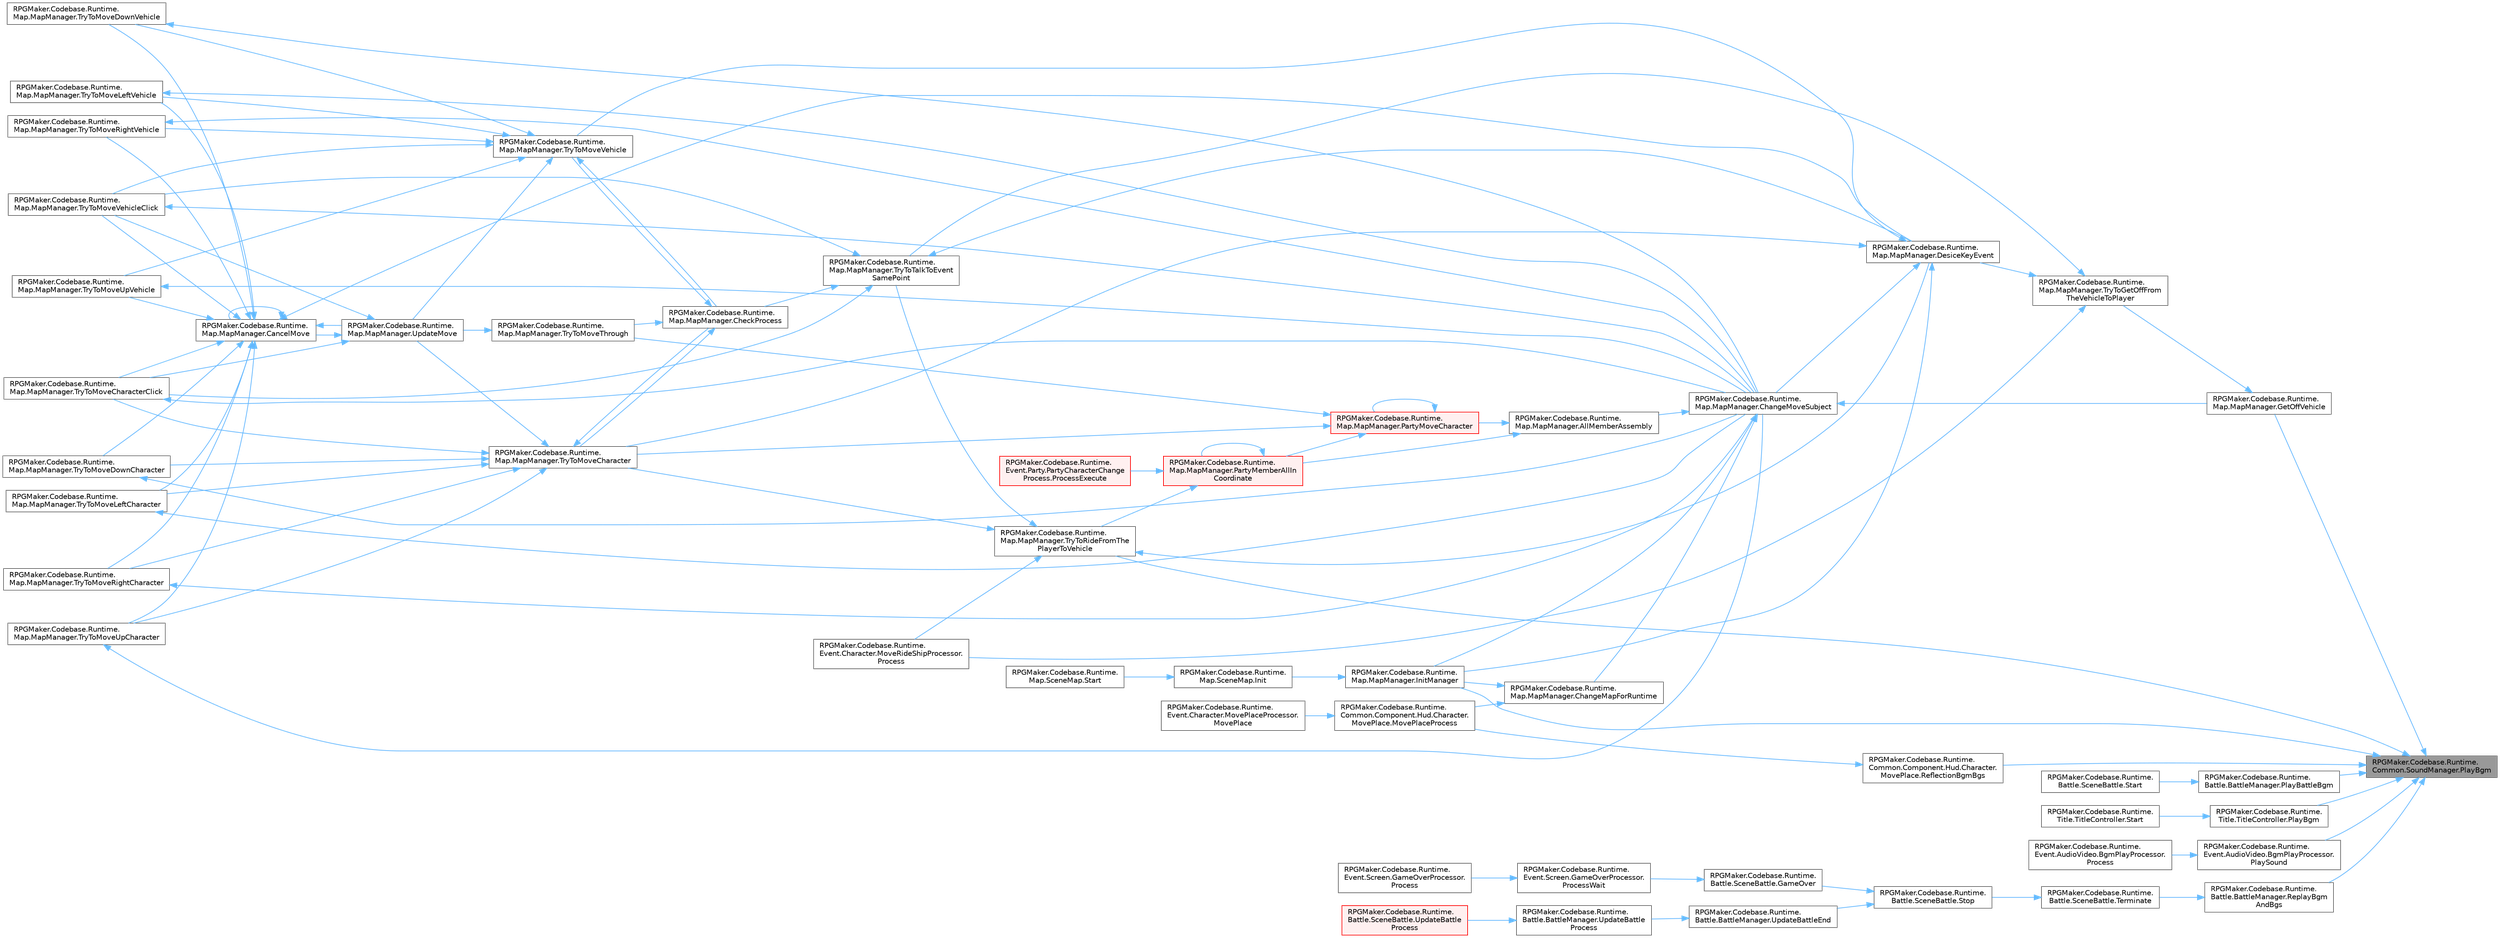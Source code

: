 digraph "RPGMaker.Codebase.Runtime.Common.SoundManager.PlayBgm"
{
 // LATEX_PDF_SIZE
  bgcolor="transparent";
  edge [fontname=Helvetica,fontsize=10,labelfontname=Helvetica,labelfontsize=10];
  node [fontname=Helvetica,fontsize=10,shape=box,height=0.2,width=0.4];
  rankdir="RL";
  Node1 [id="Node000001",label="RPGMaker.Codebase.Runtime.\lCommon.SoundManager.PlayBgm",height=0.2,width=0.4,color="gray40", fillcolor="grey60", style="filled", fontcolor="black",tooltip=" "];
  Node1 -> Node2 [id="edge1_Node000001_Node000002",dir="back",color="steelblue1",style="solid",tooltip=" "];
  Node2 [id="Node000002",label="RPGMaker.Codebase.Runtime.\lMap.MapManager.GetOffVehicle",height=0.2,width=0.4,color="grey40", fillcolor="white", style="filled",URL="$d5/d0f/class_r_p_g_maker_1_1_codebase_1_1_runtime_1_1_map_1_1_map_manager.html#ac3e43dc471cabb3ae7994aa34310b0e5",tooltip=" "];
  Node2 -> Node3 [id="edge2_Node000002_Node000003",dir="back",color="steelblue1",style="solid",tooltip=" "];
  Node3 [id="Node000003",label="RPGMaker.Codebase.Runtime.\lMap.MapManager.TryToGetOffFrom\lTheVehicleToPlayer",height=0.2,width=0.4,color="grey40", fillcolor="white", style="filled",URL="$d5/d0f/class_r_p_g_maker_1_1_codebase_1_1_runtime_1_1_map_1_1_map_manager.html#a3232c5cf05cce0b13dd68035f5ba8604",tooltip=" "];
  Node3 -> Node4 [id="edge3_Node000003_Node000004",dir="back",color="steelblue1",style="solid",tooltip=" "];
  Node4 [id="Node000004",label="RPGMaker.Codebase.Runtime.\lMap.MapManager.DesiceKeyEvent",height=0.2,width=0.4,color="grey40", fillcolor="white", style="filled",URL="$d5/d0f/class_r_p_g_maker_1_1_codebase_1_1_runtime_1_1_map_1_1_map_manager.html#a2655da596d391627e8c2f71e6e490b62",tooltip=" "];
  Node4 -> Node5 [id="edge4_Node000004_Node000005",dir="back",color="steelblue1",style="solid",tooltip=" "];
  Node5 [id="Node000005",label="RPGMaker.Codebase.Runtime.\lMap.MapManager.ChangeMoveSubject",height=0.2,width=0.4,color="grey40", fillcolor="white", style="filled",URL="$d5/d0f/class_r_p_g_maker_1_1_codebase_1_1_runtime_1_1_map_1_1_map_manager.html#a5d00d2c525cee192d90fc53bbc0c8682",tooltip=" "];
  Node5 -> Node6 [id="edge5_Node000005_Node000006",dir="back",color="steelblue1",style="solid",tooltip=" "];
  Node6 [id="Node000006",label="RPGMaker.Codebase.Runtime.\lMap.MapManager.AllMemberAssembly",height=0.2,width=0.4,color="grey40", fillcolor="white", style="filled",URL="$d5/d0f/class_r_p_g_maker_1_1_codebase_1_1_runtime_1_1_map_1_1_map_manager.html#a8c6faf084ea80880467ab13a448e9bed",tooltip=" "];
  Node6 -> Node7 [id="edge6_Node000006_Node000007",dir="back",color="steelblue1",style="solid",tooltip=" "];
  Node7 [id="Node000007",label="RPGMaker.Codebase.Runtime.\lMap.MapManager.PartyMemberAllIn\lCoordinate",height=0.2,width=0.4,color="red", fillcolor="#FFF0F0", style="filled",URL="$d5/d0f/class_r_p_g_maker_1_1_codebase_1_1_runtime_1_1_map_1_1_map_manager.html#adc8a96ff2875947b6e7a4a6aa6c7f1a1",tooltip=" "];
  Node7 -> Node7 [id="edge7_Node000007_Node000007",dir="back",color="steelblue1",style="solid",tooltip=" "];
  Node7 -> Node8 [id="edge8_Node000007_Node000008",dir="back",color="steelblue1",style="solid",tooltip=" "];
  Node8 [id="Node000008",label="RPGMaker.Codebase.Runtime.\lEvent.Party.PartyCharacterChange\lProcess.ProcessExecute",height=0.2,width=0.4,color="red", fillcolor="#FFF0F0", style="filled",URL="$dc/dee/class_r_p_g_maker_1_1_codebase_1_1_runtime_1_1_event_1_1_party_1_1_party_character_change_process.html#a36241cd62b9cb79bf4330645b34576e5",tooltip=" "];
  Node7 -> Node19 [id="edge9_Node000007_Node000019",dir="back",color="steelblue1",style="solid",tooltip=" "];
  Node19 [id="Node000019",label="RPGMaker.Codebase.Runtime.\lMap.MapManager.TryToRideFromThe\lPlayerToVehicle",height=0.2,width=0.4,color="grey40", fillcolor="white", style="filled",URL="$d5/d0f/class_r_p_g_maker_1_1_codebase_1_1_runtime_1_1_map_1_1_map_manager.html#af833ea891460fe653ce5b7900b86e151",tooltip=" "];
  Node19 -> Node4 [id="edge10_Node000019_Node000004",dir="back",color="steelblue1",style="solid",tooltip=" "];
  Node19 -> Node20 [id="edge11_Node000019_Node000020",dir="back",color="steelblue1",style="solid",tooltip=" "];
  Node20 [id="Node000020",label="RPGMaker.Codebase.Runtime.\lEvent.Character.MoveRideShipProcessor.\lProcess",height=0.2,width=0.4,color="grey40", fillcolor="white", style="filled",URL="$db/dea/class_r_p_g_maker_1_1_codebase_1_1_runtime_1_1_event_1_1_character_1_1_move_ride_ship_processor.html#ae9d6fa0140ad420b3607b15b970830f6",tooltip="イベント実行処理"];
  Node19 -> Node21 [id="edge12_Node000019_Node000021",dir="back",color="steelblue1",style="solid",tooltip=" "];
  Node21 [id="Node000021",label="RPGMaker.Codebase.Runtime.\lMap.MapManager.TryToMoveCharacter",height=0.2,width=0.4,color="grey40", fillcolor="white", style="filled",URL="$d5/d0f/class_r_p_g_maker_1_1_codebase_1_1_runtime_1_1_map_1_1_map_manager.html#a1c50ac1ba190459e6f190cdbfe263778",tooltip=" "];
  Node21 -> Node22 [id="edge13_Node000021_Node000022",dir="back",color="steelblue1",style="solid",tooltip=" "];
  Node22 [id="Node000022",label="RPGMaker.Codebase.Runtime.\lMap.MapManager.CheckProcess",height=0.2,width=0.4,color="grey40", fillcolor="white", style="filled",URL="$d5/d0f/class_r_p_g_maker_1_1_codebase_1_1_runtime_1_1_map_1_1_map_manager.html#af61111401b6e289e7cd71c37c80bff5d",tooltip=" "];
  Node22 -> Node21 [id="edge14_Node000022_Node000021",dir="back",color="steelblue1",style="solid",tooltip=" "];
  Node22 -> Node23 [id="edge15_Node000022_Node000023",dir="back",color="steelblue1",style="solid",tooltip=" "];
  Node23 [id="Node000023",label="RPGMaker.Codebase.Runtime.\lMap.MapManager.TryToMoveThrough",height=0.2,width=0.4,color="grey40", fillcolor="white", style="filled",URL="$d5/d0f/class_r_p_g_maker_1_1_codebase_1_1_runtime_1_1_map_1_1_map_manager.html#a568c166cd57f15308dc10ba60706bd26",tooltip=" "];
  Node23 -> Node24 [id="edge16_Node000023_Node000024",dir="back",color="steelblue1",style="solid",tooltip=" "];
  Node24 [id="Node000024",label="RPGMaker.Codebase.Runtime.\lMap.MapManager.UpdateMove",height=0.2,width=0.4,color="grey40", fillcolor="white", style="filled",URL="$d5/d0f/class_r_p_g_maker_1_1_codebase_1_1_runtime_1_1_map_1_1_map_manager.html#a8d383409968f24c28e9393d632d207c2",tooltip=" "];
  Node24 -> Node25 [id="edge17_Node000024_Node000025",dir="back",color="steelblue1",style="solid",tooltip=" "];
  Node25 [id="Node000025",label="RPGMaker.Codebase.Runtime.\lMap.MapManager.CancelMove",height=0.2,width=0.4,color="grey40", fillcolor="white", style="filled",URL="$d5/d0f/class_r_p_g_maker_1_1_codebase_1_1_runtime_1_1_map_1_1_map_manager.html#aec356ba03028b9e11ece2ceb38d7f3cf",tooltip=" "];
  Node25 -> Node25 [id="edge18_Node000025_Node000025",dir="back",color="steelblue1",style="solid",tooltip=" "];
  Node25 -> Node4 [id="edge19_Node000025_Node000004",dir="back",color="steelblue1",style="solid",tooltip=" "];
  Node25 -> Node26 [id="edge20_Node000025_Node000026",dir="back",color="steelblue1",style="solid",tooltip=" "];
  Node26 [id="Node000026",label="RPGMaker.Codebase.Runtime.\lMap.MapManager.TryToMoveCharacterClick",height=0.2,width=0.4,color="grey40", fillcolor="white", style="filled",URL="$d5/d0f/class_r_p_g_maker_1_1_codebase_1_1_runtime_1_1_map_1_1_map_manager.html#a3a7ad6e6d848e31770443541b2113049",tooltip=" "];
  Node26 -> Node5 [id="edge21_Node000026_Node000005",dir="back",color="steelblue1",style="solid",tooltip=" "];
  Node25 -> Node27 [id="edge22_Node000025_Node000027",dir="back",color="steelblue1",style="solid",tooltip=" "];
  Node27 [id="Node000027",label="RPGMaker.Codebase.Runtime.\lMap.MapManager.TryToMoveDownCharacter",height=0.2,width=0.4,color="grey40", fillcolor="white", style="filled",URL="$d5/d0f/class_r_p_g_maker_1_1_codebase_1_1_runtime_1_1_map_1_1_map_manager.html#ab602fb3908c965ecbdfa140fa64e3de4",tooltip=" "];
  Node27 -> Node5 [id="edge23_Node000027_Node000005",dir="back",color="steelblue1",style="solid",tooltip=" "];
  Node25 -> Node28 [id="edge24_Node000025_Node000028",dir="back",color="steelblue1",style="solid",tooltip=" "];
  Node28 [id="Node000028",label="RPGMaker.Codebase.Runtime.\lMap.MapManager.TryToMoveDownVehicle",height=0.2,width=0.4,color="grey40", fillcolor="white", style="filled",URL="$d5/d0f/class_r_p_g_maker_1_1_codebase_1_1_runtime_1_1_map_1_1_map_manager.html#a476c0a4fd7efbcd64fb342d4988ba6f7",tooltip=" "];
  Node28 -> Node5 [id="edge25_Node000028_Node000005",dir="back",color="steelblue1",style="solid",tooltip=" "];
  Node25 -> Node29 [id="edge26_Node000025_Node000029",dir="back",color="steelblue1",style="solid",tooltip=" "];
  Node29 [id="Node000029",label="RPGMaker.Codebase.Runtime.\lMap.MapManager.TryToMoveLeftCharacter",height=0.2,width=0.4,color="grey40", fillcolor="white", style="filled",URL="$d5/d0f/class_r_p_g_maker_1_1_codebase_1_1_runtime_1_1_map_1_1_map_manager.html#a1d7da40eb2e0a29eda0e228f434a77ec",tooltip=" "];
  Node29 -> Node5 [id="edge27_Node000029_Node000005",dir="back",color="steelblue1",style="solid",tooltip=" "];
  Node25 -> Node30 [id="edge28_Node000025_Node000030",dir="back",color="steelblue1",style="solid",tooltip=" "];
  Node30 [id="Node000030",label="RPGMaker.Codebase.Runtime.\lMap.MapManager.TryToMoveLeftVehicle",height=0.2,width=0.4,color="grey40", fillcolor="white", style="filled",URL="$d5/d0f/class_r_p_g_maker_1_1_codebase_1_1_runtime_1_1_map_1_1_map_manager.html#a8efa0bcf03ce7e5b2b1746ccc3ee13c0",tooltip=" "];
  Node30 -> Node5 [id="edge29_Node000030_Node000005",dir="back",color="steelblue1",style="solid",tooltip=" "];
  Node25 -> Node31 [id="edge30_Node000025_Node000031",dir="back",color="steelblue1",style="solid",tooltip=" "];
  Node31 [id="Node000031",label="RPGMaker.Codebase.Runtime.\lMap.MapManager.TryToMoveRightCharacter",height=0.2,width=0.4,color="grey40", fillcolor="white", style="filled",URL="$d5/d0f/class_r_p_g_maker_1_1_codebase_1_1_runtime_1_1_map_1_1_map_manager.html#a4de669f540fb731c58fe2aaf3218c235",tooltip=" "];
  Node31 -> Node5 [id="edge31_Node000031_Node000005",dir="back",color="steelblue1",style="solid",tooltip=" "];
  Node25 -> Node32 [id="edge32_Node000025_Node000032",dir="back",color="steelblue1",style="solid",tooltip=" "];
  Node32 [id="Node000032",label="RPGMaker.Codebase.Runtime.\lMap.MapManager.TryToMoveRightVehicle",height=0.2,width=0.4,color="grey40", fillcolor="white", style="filled",URL="$d5/d0f/class_r_p_g_maker_1_1_codebase_1_1_runtime_1_1_map_1_1_map_manager.html#a3ec5763f85b5b41539237530c5806901",tooltip=" "];
  Node32 -> Node5 [id="edge33_Node000032_Node000005",dir="back",color="steelblue1",style="solid",tooltip=" "];
  Node25 -> Node33 [id="edge34_Node000025_Node000033",dir="back",color="steelblue1",style="solid",tooltip=" "];
  Node33 [id="Node000033",label="RPGMaker.Codebase.Runtime.\lMap.MapManager.TryToMoveUpCharacter",height=0.2,width=0.4,color="grey40", fillcolor="white", style="filled",URL="$d5/d0f/class_r_p_g_maker_1_1_codebase_1_1_runtime_1_1_map_1_1_map_manager.html#ac3d79e5a98a34a7f08f34402600f7a57",tooltip=" "];
  Node33 -> Node5 [id="edge35_Node000033_Node000005",dir="back",color="steelblue1",style="solid",tooltip=" "];
  Node25 -> Node34 [id="edge36_Node000025_Node000034",dir="back",color="steelblue1",style="solid",tooltip=" "];
  Node34 [id="Node000034",label="RPGMaker.Codebase.Runtime.\lMap.MapManager.TryToMoveUpVehicle",height=0.2,width=0.4,color="grey40", fillcolor="white", style="filled",URL="$d5/d0f/class_r_p_g_maker_1_1_codebase_1_1_runtime_1_1_map_1_1_map_manager.html#ac56d14e743bf2942bb37db5c5954063e",tooltip=" "];
  Node34 -> Node5 [id="edge37_Node000034_Node000005",dir="back",color="steelblue1",style="solid",tooltip=" "];
  Node25 -> Node35 [id="edge38_Node000025_Node000035",dir="back",color="steelblue1",style="solid",tooltip=" "];
  Node35 [id="Node000035",label="RPGMaker.Codebase.Runtime.\lMap.MapManager.TryToMoveVehicleClick",height=0.2,width=0.4,color="grey40", fillcolor="white", style="filled",URL="$d5/d0f/class_r_p_g_maker_1_1_codebase_1_1_runtime_1_1_map_1_1_map_manager.html#a6ee6f9efcc536de03d0f38f5d3de8e9e",tooltip=" "];
  Node35 -> Node5 [id="edge39_Node000035_Node000005",dir="back",color="steelblue1",style="solid",tooltip=" "];
  Node25 -> Node24 [id="edge40_Node000025_Node000024",dir="back",color="steelblue1",style="solid",tooltip=" "];
  Node24 -> Node26 [id="edge41_Node000024_Node000026",dir="back",color="steelblue1",style="solid",tooltip=" "];
  Node24 -> Node35 [id="edge42_Node000024_Node000035",dir="back",color="steelblue1",style="solid",tooltip=" "];
  Node22 -> Node36 [id="edge43_Node000022_Node000036",dir="back",color="steelblue1",style="solid",tooltip=" "];
  Node36 [id="Node000036",label="RPGMaker.Codebase.Runtime.\lMap.MapManager.TryToMoveVehicle",height=0.2,width=0.4,color="grey40", fillcolor="white", style="filled",URL="$d5/d0f/class_r_p_g_maker_1_1_codebase_1_1_runtime_1_1_map_1_1_map_manager.html#af0e1fa61778d47dccbe907bcb8ebeb4c",tooltip=" "];
  Node36 -> Node22 [id="edge44_Node000036_Node000022",dir="back",color="steelblue1",style="solid",tooltip=" "];
  Node36 -> Node28 [id="edge45_Node000036_Node000028",dir="back",color="steelblue1",style="solid",tooltip=" "];
  Node36 -> Node30 [id="edge46_Node000036_Node000030",dir="back",color="steelblue1",style="solid",tooltip=" "];
  Node36 -> Node32 [id="edge47_Node000036_Node000032",dir="back",color="steelblue1",style="solid",tooltip=" "];
  Node36 -> Node34 [id="edge48_Node000036_Node000034",dir="back",color="steelblue1",style="solid",tooltip=" "];
  Node36 -> Node35 [id="edge49_Node000036_Node000035",dir="back",color="steelblue1",style="solid",tooltip=" "];
  Node36 -> Node24 [id="edge50_Node000036_Node000024",dir="back",color="steelblue1",style="solid",tooltip=" "];
  Node21 -> Node26 [id="edge51_Node000021_Node000026",dir="back",color="steelblue1",style="solid",tooltip=" "];
  Node21 -> Node27 [id="edge52_Node000021_Node000027",dir="back",color="steelblue1",style="solid",tooltip=" "];
  Node21 -> Node29 [id="edge53_Node000021_Node000029",dir="back",color="steelblue1",style="solid",tooltip=" "];
  Node21 -> Node31 [id="edge54_Node000021_Node000031",dir="back",color="steelblue1",style="solid",tooltip=" "];
  Node21 -> Node33 [id="edge55_Node000021_Node000033",dir="back",color="steelblue1",style="solid",tooltip=" "];
  Node21 -> Node24 [id="edge56_Node000021_Node000024",dir="back",color="steelblue1",style="solid",tooltip=" "];
  Node19 -> Node37 [id="edge57_Node000019_Node000037",dir="back",color="steelblue1",style="solid",tooltip=" "];
  Node37 [id="Node000037",label="RPGMaker.Codebase.Runtime.\lMap.MapManager.TryToTalkToEvent\lSamePoint",height=0.2,width=0.4,color="grey40", fillcolor="white", style="filled",URL="$d5/d0f/class_r_p_g_maker_1_1_codebase_1_1_runtime_1_1_map_1_1_map_manager.html#a0fbfc4078a6e1d77a62009a7ac3985c4",tooltip=" "];
  Node37 -> Node22 [id="edge58_Node000037_Node000022",dir="back",color="steelblue1",style="solid",tooltip=" "];
  Node37 -> Node4 [id="edge59_Node000037_Node000004",dir="back",color="steelblue1",style="solid",tooltip=" "];
  Node37 -> Node26 [id="edge60_Node000037_Node000026",dir="back",color="steelblue1",style="solid",tooltip=" "];
  Node37 -> Node35 [id="edge61_Node000037_Node000035",dir="back",color="steelblue1",style="solid",tooltip=" "];
  Node6 -> Node38 [id="edge62_Node000006_Node000038",dir="back",color="steelblue1",style="solid",tooltip=" "];
  Node38 [id="Node000038",label="RPGMaker.Codebase.Runtime.\lMap.MapManager.PartyMoveCharacter",height=0.2,width=0.4,color="red", fillcolor="#FFF0F0", style="filled",URL="$d5/d0f/class_r_p_g_maker_1_1_codebase_1_1_runtime_1_1_map_1_1_map_manager.html#a62362677c5fd951f473d6f35cbd01721",tooltip="パーティメンバーの移動"];
  Node38 -> Node7 [id="edge63_Node000038_Node000007",dir="back",color="steelblue1",style="solid",tooltip=" "];
  Node38 -> Node38 [id="edge64_Node000038_Node000038",dir="back",color="steelblue1",style="solid",tooltip=" "];
  Node38 -> Node21 [id="edge65_Node000038_Node000021",dir="back",color="steelblue1",style="solid",tooltip=" "];
  Node38 -> Node23 [id="edge66_Node000038_Node000023",dir="back",color="steelblue1",style="solid",tooltip=" "];
  Node5 -> Node11 [id="edge67_Node000005_Node000011",dir="back",color="steelblue1",style="solid",tooltip=" "];
  Node11 [id="Node000011",label="RPGMaker.Codebase.Runtime.\lMap.MapManager.ChangeMapForRuntime",height=0.2,width=0.4,color="grey40", fillcolor="white", style="filled",URL="$d5/d0f/class_r_p_g_maker_1_1_codebase_1_1_runtime_1_1_map_1_1_map_manager.html#a164b0a6efee413b3cff10ea519ab8029",tooltip=" "];
  Node11 -> Node12 [id="edge68_Node000011_Node000012",dir="back",color="steelblue1",style="solid",tooltip=" "];
  Node12 [id="Node000012",label="RPGMaker.Codebase.Runtime.\lMap.MapManager.InitManager",height=0.2,width=0.4,color="grey40", fillcolor="white", style="filled",URL="$d5/d0f/class_r_p_g_maker_1_1_codebase_1_1_runtime_1_1_map_1_1_map_manager.html#ae14061e8d125d7fe532437b6ba183131",tooltip=" "];
  Node12 -> Node13 [id="edge69_Node000012_Node000013",dir="back",color="steelblue1",style="solid",tooltip=" "];
  Node13 [id="Node000013",label="RPGMaker.Codebase.Runtime.\lMap.SceneMap.Init",height=0.2,width=0.4,color="grey40", fillcolor="white", style="filled",URL="$db/d02/class_r_p_g_maker_1_1_codebase_1_1_runtime_1_1_map_1_1_scene_map.html#a0f6d0adae41e09e94a55d3c0af0c87dc",tooltip=" "];
  Node13 -> Node14 [id="edge70_Node000013_Node000014",dir="back",color="steelblue1",style="solid",tooltip=" "];
  Node14 [id="Node000014",label="RPGMaker.Codebase.Runtime.\lMap.SceneMap.Start",height=0.2,width=0.4,color="grey40", fillcolor="white", style="filled",URL="$db/d02/class_r_p_g_maker_1_1_codebase_1_1_runtime_1_1_map_1_1_scene_map.html#a8514c54d190f9d2acb578100f490a861",tooltip=" "];
  Node11 -> Node15 [id="edge71_Node000011_Node000015",dir="back",color="steelblue1",style="solid",tooltip=" "];
  Node15 [id="Node000015",label="RPGMaker.Codebase.Runtime.\lCommon.Component.Hud.Character.\lMovePlace.MovePlaceProcess",height=0.2,width=0.4,color="grey40", fillcolor="white", style="filled",URL="$df/d12/class_r_p_g_maker_1_1_codebase_1_1_runtime_1_1_common_1_1_component_1_1_hud_1_1_character_1_1_move_place.html#a937507f8d3c881ce82d1d1eb38321bbf",tooltip=" "];
  Node15 -> Node16 [id="edge72_Node000015_Node000016",dir="back",color="steelblue1",style="solid",tooltip=" "];
  Node16 [id="Node000016",label="RPGMaker.Codebase.Runtime.\lEvent.Character.MovePlaceProcessor.\lMovePlace",height=0.2,width=0.4,color="grey40", fillcolor="white", style="filled",URL="$da/d06/class_r_p_g_maker_1_1_codebase_1_1_runtime_1_1_event_1_1_character_1_1_move_place_processor.html#acd1dee6b4f36de52d8a8b775d612e502",tooltip=" "];
  Node5 -> Node2 [id="edge73_Node000005_Node000002",dir="back",color="steelblue1",style="solid",tooltip=" "];
  Node5 -> Node12 [id="edge74_Node000005_Node000012",dir="back",color="steelblue1",style="solid",tooltip=" "];
  Node4 -> Node12 [id="edge75_Node000004_Node000012",dir="back",color="steelblue1",style="solid",tooltip=" "];
  Node4 -> Node21 [id="edge76_Node000004_Node000021",dir="back",color="steelblue1",style="solid",tooltip=" "];
  Node4 -> Node36 [id="edge77_Node000004_Node000036",dir="back",color="steelblue1",style="solid",tooltip=" "];
  Node3 -> Node20 [id="edge78_Node000003_Node000020",dir="back",color="steelblue1",style="solid",tooltip=" "];
  Node3 -> Node37 [id="edge79_Node000003_Node000037",dir="back",color="steelblue1",style="solid",tooltip=" "];
  Node1 -> Node12 [id="edge80_Node000001_Node000012",dir="back",color="steelblue1",style="solid",tooltip=" "];
  Node1 -> Node66 [id="edge81_Node000001_Node000066",dir="back",color="steelblue1",style="solid",tooltip=" "];
  Node66 [id="Node000066",label="RPGMaker.Codebase.Runtime.\lBattle.BattleManager.PlayBattleBgm",height=0.2,width=0.4,color="grey40", fillcolor="white", style="filled",URL="$d3/d0c/class_r_p_g_maker_1_1_codebase_1_1_runtime_1_1_battle_1_1_battle_manager.html#abd6ebeb86bccbc99f969c40139cbec66",tooltip="戦闘BGMを再生"];
  Node66 -> Node67 [id="edge82_Node000066_Node000067",dir="back",color="steelblue1",style="solid",tooltip=" "];
  Node67 [id="Node000067",label="RPGMaker.Codebase.Runtime.\lBattle.SceneBattle.Start",height=0.2,width=0.4,color="grey40", fillcolor="white", style="filled",URL="$dd/d83/class_r_p_g_maker_1_1_codebase_1_1_runtime_1_1_battle_1_1_scene_battle.html#a52668ac9e236a1452c2290bae1331f7d",tooltip="シーンの開始"];
  Node1 -> Node68 [id="edge83_Node000001_Node000068",dir="back",color="steelblue1",style="solid",tooltip=" "];
  Node68 [id="Node000068",label="RPGMaker.Codebase.Runtime.\lTitle.TitleController.PlayBgm",height=0.2,width=0.4,color="grey40", fillcolor="white", style="filled",URL="$df/d94/class_r_p_g_maker_1_1_codebase_1_1_runtime_1_1_title_1_1_title_controller.html#a7855d62481fb28cfb87b3aecdfe7b8d8",tooltip=" "];
  Node68 -> Node69 [id="edge84_Node000068_Node000069",dir="back",color="steelblue1",style="solid",tooltip=" "];
  Node69 [id="Node000069",label="RPGMaker.Codebase.Runtime.\lTitle.TitleController.Start",height=0.2,width=0.4,color="grey40", fillcolor="white", style="filled",URL="$df/d94/class_r_p_g_maker_1_1_codebase_1_1_runtime_1_1_title_1_1_title_controller.html#a9ce240ee336d74da32d02766881e9d1f",tooltip=" "];
  Node1 -> Node70 [id="edge85_Node000001_Node000070",dir="back",color="steelblue1",style="solid",tooltip=" "];
  Node70 [id="Node000070",label="RPGMaker.Codebase.Runtime.\lEvent.AudioVideo.BgmPlayProcessor.\lPlaySound",height=0.2,width=0.4,color="grey40", fillcolor="white", style="filled",URL="$d5/d94/class_r_p_g_maker_1_1_codebase_1_1_runtime_1_1_event_1_1_audio_video_1_1_bgm_play_processor.html#aebedef1ae2a796888ab652d7d0261d20",tooltip=" "];
  Node70 -> Node71 [id="edge86_Node000070_Node000071",dir="back",color="steelblue1",style="solid",tooltip=" "];
  Node71 [id="Node000071",label="RPGMaker.Codebase.Runtime.\lEvent.AudioVideo.BgmPlayProcessor.\lProcess",height=0.2,width=0.4,color="grey40", fillcolor="white", style="filled",URL="$d5/d94/class_r_p_g_maker_1_1_codebase_1_1_runtime_1_1_event_1_1_audio_video_1_1_bgm_play_processor.html#ad65a3f12b4666d6060ba7966eaa66806",tooltip="イベント実行処理"];
  Node1 -> Node72 [id="edge87_Node000001_Node000072",dir="back",color="steelblue1",style="solid",tooltip=" "];
  Node72 [id="Node000072",label="RPGMaker.Codebase.Runtime.\lCommon.Component.Hud.Character.\lMovePlace.ReflectionBgmBgs",height=0.2,width=0.4,color="grey40", fillcolor="white", style="filled",URL="$df/d12/class_r_p_g_maker_1_1_codebase_1_1_runtime_1_1_common_1_1_component_1_1_hud_1_1_character_1_1_move_place.html#a2401a104b9b46869b22f030231a05b64",tooltip=" "];
  Node72 -> Node15 [id="edge88_Node000072_Node000015",dir="back",color="steelblue1",style="solid",tooltip=" "];
  Node1 -> Node73 [id="edge89_Node000001_Node000073",dir="back",color="steelblue1",style="solid",tooltip=" "];
  Node73 [id="Node000073",label="RPGMaker.Codebase.Runtime.\lBattle.BattleManager.ReplayBgm\lAndBgs",height=0.2,width=0.4,color="grey40", fillcolor="white", style="filled",URL="$d3/d0c/class_r_p_g_maker_1_1_codebase_1_1_runtime_1_1_battle_1_1_battle_manager.html#af537b7414d677604dbc785e095368417",tooltip="BGMとBGSの続きを再生"];
  Node73 -> Node74 [id="edge90_Node000073_Node000074",dir="back",color="steelblue1",style="solid",tooltip=" "];
  Node74 [id="Node000074",label="RPGMaker.Codebase.Runtime.\lBattle.SceneBattle.Terminate",height=0.2,width=0.4,color="grey40", fillcolor="white", style="filled",URL="$dd/d83/class_r_p_g_maker_1_1_codebase_1_1_runtime_1_1_battle_1_1_scene_battle.html#a8dd7cb22d96207c1d7df687eedcc1f1c",tooltip="遷移前のシーン中断"];
  Node74 -> Node75 [id="edge91_Node000074_Node000075",dir="back",color="steelblue1",style="solid",tooltip=" "];
  Node75 [id="Node000075",label="RPGMaker.Codebase.Runtime.\lBattle.SceneBattle.Stop",height=0.2,width=0.4,color="grey40", fillcolor="white", style="filled",URL="$dd/d83/class_r_p_g_maker_1_1_codebase_1_1_runtime_1_1_battle_1_1_scene_battle.html#ad7094243c2ebe20568e4340f09882bae",tooltip="シーンの停止"];
  Node75 -> Node76 [id="edge92_Node000075_Node000076",dir="back",color="steelblue1",style="solid",tooltip=" "];
  Node76 [id="Node000076",label="RPGMaker.Codebase.Runtime.\lBattle.SceneBattle.GameOver",height=0.2,width=0.4,color="grey40", fillcolor="white", style="filled",URL="$dd/d83/class_r_p_g_maker_1_1_codebase_1_1_runtime_1_1_battle_1_1_scene_battle.html#a1434c68b34b96c9c3aeedbf7a05de51d",tooltip="GAMEOVER処理 イベントから実行する"];
  Node76 -> Node77 [id="edge93_Node000076_Node000077",dir="back",color="steelblue1",style="solid",tooltip=" "];
  Node77 [id="Node000077",label="RPGMaker.Codebase.Runtime.\lEvent.Screen.GameOverProcessor.\lProcessWait",height=0.2,width=0.4,color="grey40", fillcolor="white", style="filled",URL="$da/d48/class_r_p_g_maker_1_1_codebase_1_1_runtime_1_1_event_1_1_screen_1_1_game_over_processor.html#a936fc57bf42c48612e787e569ccf9b3c",tooltip=" "];
  Node77 -> Node78 [id="edge94_Node000077_Node000078",dir="back",color="steelblue1",style="solid",tooltip=" "];
  Node78 [id="Node000078",label="RPGMaker.Codebase.Runtime.\lEvent.Screen.GameOverProcessor.\lProcess",height=0.2,width=0.4,color="grey40", fillcolor="white", style="filled",URL="$da/d48/class_r_p_g_maker_1_1_codebase_1_1_runtime_1_1_event_1_1_screen_1_1_game_over_processor.html#a8bdcf1390df1e7e2fc6f52900e84e235",tooltip="イベント実行処理"];
  Node75 -> Node79 [id="edge95_Node000075_Node000079",dir="back",color="steelblue1",style="solid",tooltip=" "];
  Node79 [id="Node000079",label="RPGMaker.Codebase.Runtime.\lBattle.BattleManager.UpdateBattleEnd",height=0.2,width=0.4,color="grey40", fillcolor="white", style="filled",URL="$d3/d0c/class_r_p_g_maker_1_1_codebase_1_1_runtime_1_1_battle_1_1_battle_manager.html#a50b8a09dc9b8ad097b5d4485d6d56217",tooltip="戦闘終了のアップデート"];
  Node79 -> Node80 [id="edge96_Node000079_Node000080",dir="back",color="steelblue1",style="solid",tooltip=" "];
  Node80 [id="Node000080",label="RPGMaker.Codebase.Runtime.\lBattle.BattleManager.UpdateBattle\lProcess",height=0.2,width=0.4,color="grey40", fillcolor="white", style="filled",URL="$d3/d0c/class_r_p_g_maker_1_1_codebase_1_1_runtime_1_1_battle_1_1_battle_manager.html#ab1b1a217800bdf216e587050b9916a08",tooltip="Update処理"];
  Node80 -> Node81 [id="edge97_Node000080_Node000081",dir="back",color="steelblue1",style="solid",tooltip=" "];
  Node81 [id="Node000081",label="RPGMaker.Codebase.Runtime.\lBattle.SceneBattle.UpdateBattle\lProcess",height=0.2,width=0.4,color="red", fillcolor="#FFF0F0", style="filled",URL="$dd/d83/class_r_p_g_maker_1_1_codebase_1_1_runtime_1_1_battle_1_1_scene_battle.html#a1f31a5ebcfb8ed4ad9bb74914a71a113",tooltip="戦闘段階のアップデート"];
  Node1 -> Node19 [id="edge98_Node000001_Node000019",dir="back",color="steelblue1",style="solid",tooltip=" "];
}
